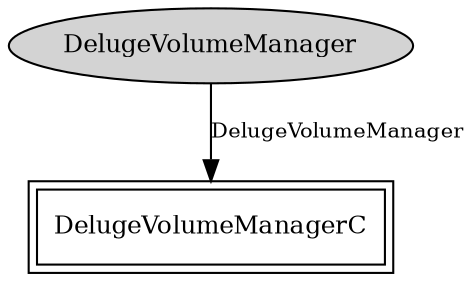 digraph "tos.lib.net.Deluge.DelugeVolumeManagerClientC" {
  n0x2ace83d2f388 [shape=ellipse, style=filled, label="DelugeVolumeManager", fontsize=12];
  "DelugeVolumeManagerC" [fontsize=12, shape=box,peripheries=2, URL="../chtml/tos.lib.net.Deluge.DelugeVolumeManagerC.html"];
  "n0x2ace83d2f388" -> "DelugeVolumeManagerC" [label="DelugeVolumeManager", URL="../ihtml/tos.lib.net.Deluge.DelugeVolumeManager.html", fontsize=10];
}
